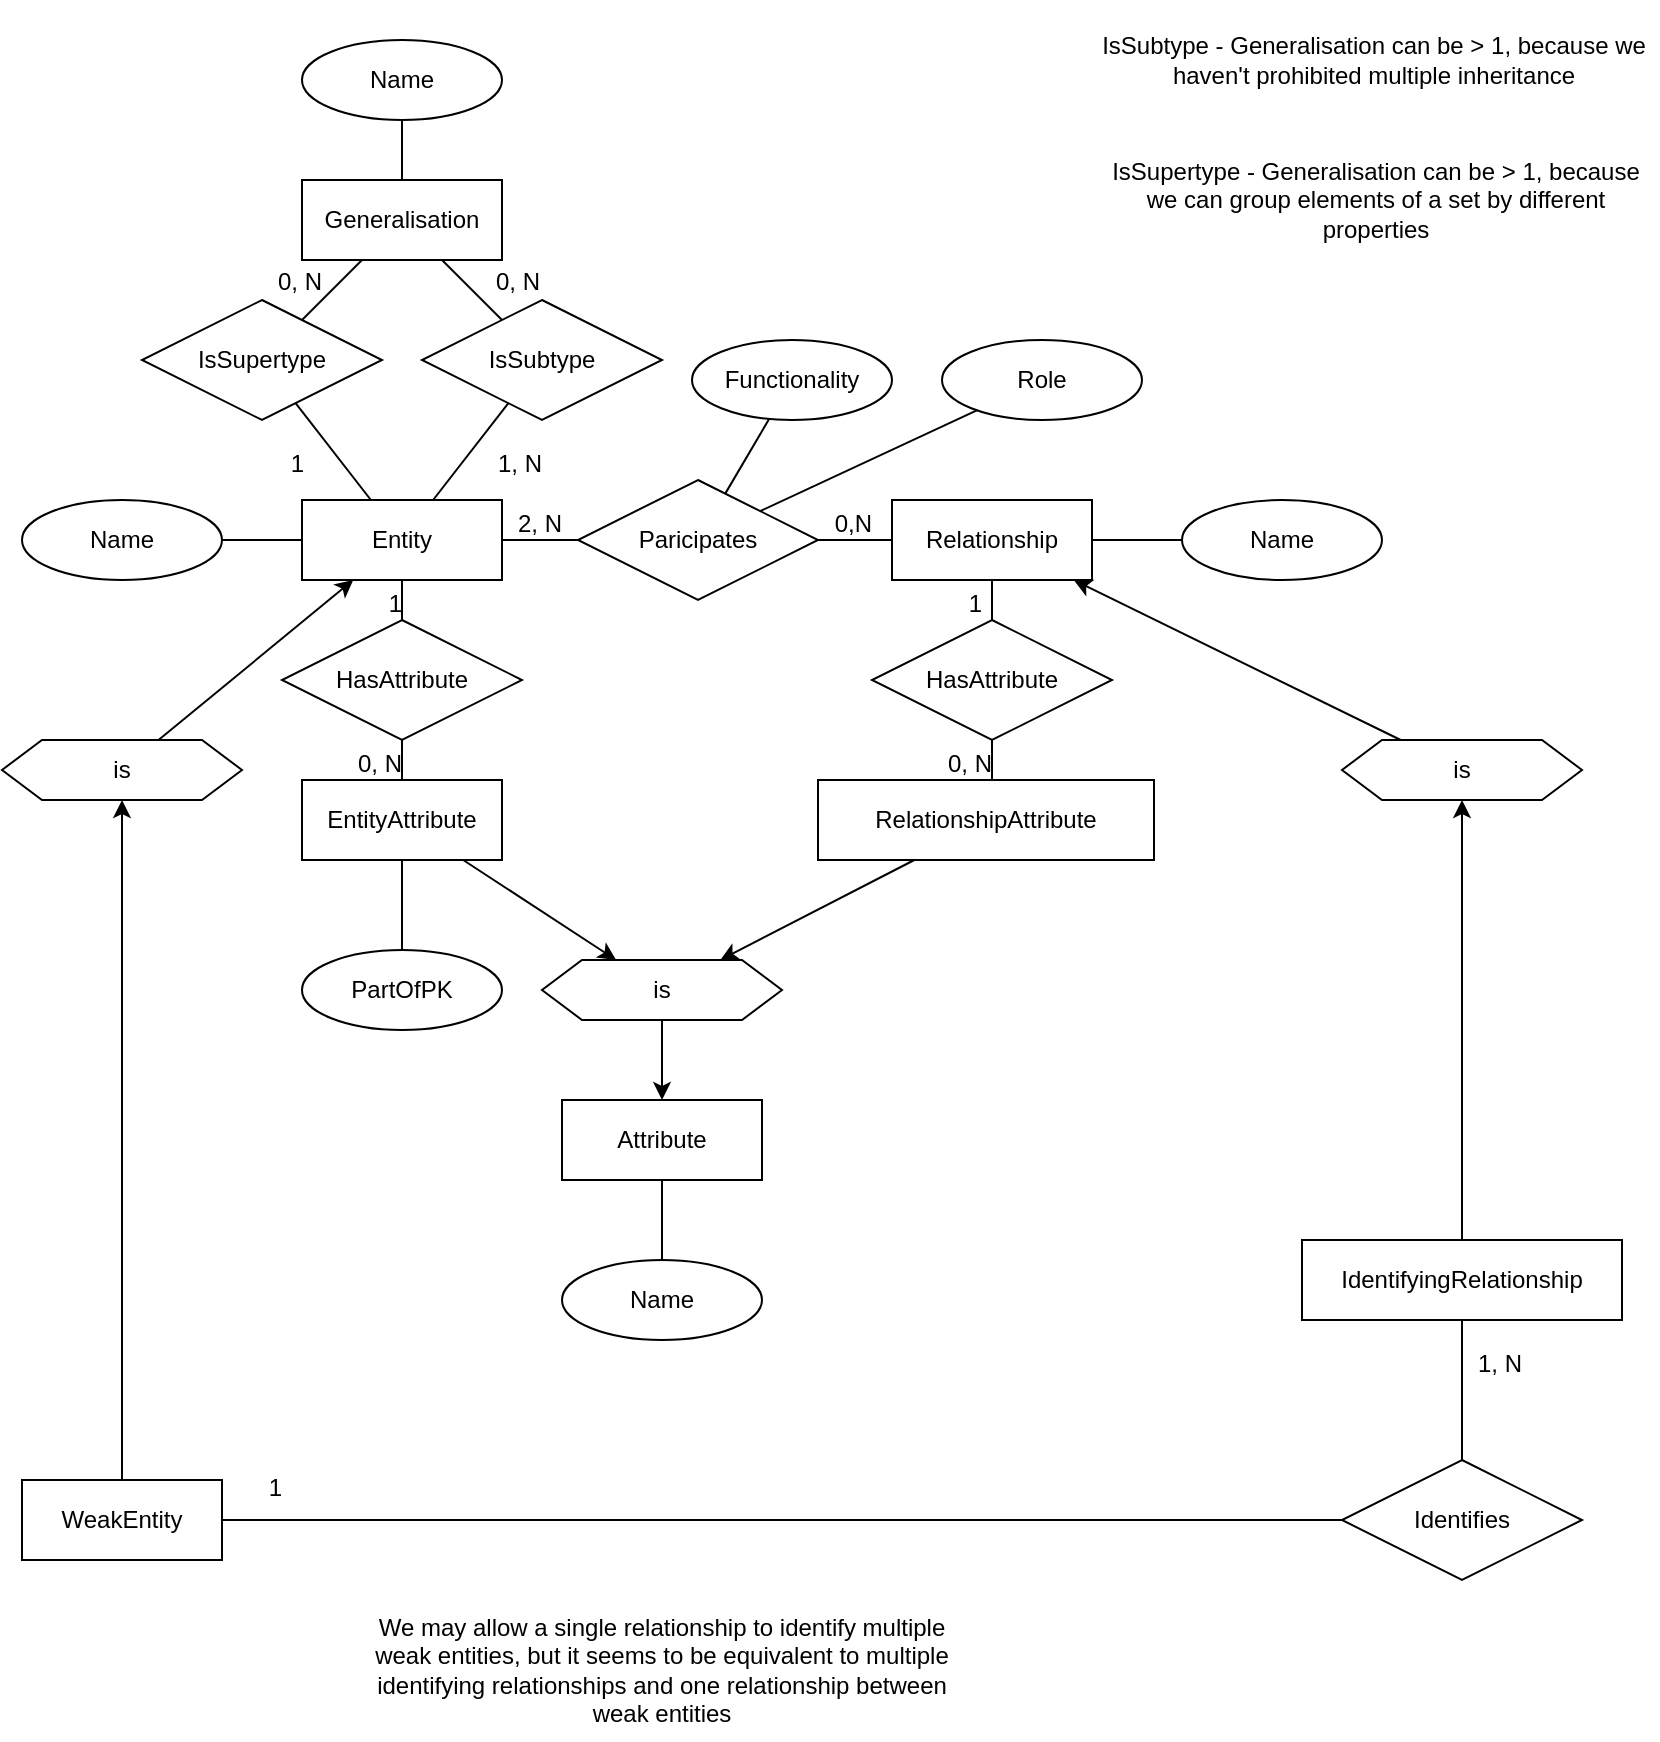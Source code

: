 <mxfile version="14.9.0" type="google"><diagram id="R2lEEEUBdFMjLlhIrx00" name="Page-1"><mxGraphModel dx="1422" dy="854" grid="1" gridSize="10" guides="1" tooltips="1" connect="1" arrows="1" fold="1" page="1" pageScale="1" pageWidth="850" pageHeight="1100" math="0" shadow="0" extFonts="Permanent Marker^https://fonts.googleapis.com/css?family=Permanent+Marker"><root><mxCell id="0"/><mxCell id="1" parent="0"/><mxCell id="xBqc--Fb50xrLihvyv_h-1" value="Entity" style="whiteSpace=wrap;html=1;align=center;" parent="1" vertex="1"><mxGeometry x="160" y="280" width="100" height="40" as="geometry"/></mxCell><mxCell id="xBqc--Fb50xrLihvyv_h-2" value="Relationship" style="whiteSpace=wrap;html=1;align=center;" parent="1" vertex="1"><mxGeometry x="455" y="280" width="100" height="40" as="geometry"/></mxCell><mxCell id="xBqc--Fb50xrLihvyv_h-5" value="Attribute" style="whiteSpace=wrap;html=1;align=center;" parent="1" vertex="1"><mxGeometry x="290" y="580" width="100" height="40" as="geometry"/></mxCell><mxCell id="xBqc--Fb50xrLihvyv_h-6" value="is" style="shape=hexagon;perimeter=hexagonPerimeter2;whiteSpace=wrap;html=1;fixedSize=1;" parent="1" vertex="1"><mxGeometry x="280" y="510" width="120" height="30" as="geometry"/></mxCell><mxCell id="xBqc--Fb50xrLihvyv_h-9" value="Name" style="ellipse;whiteSpace=wrap;html=1;align=center;" parent="1" vertex="1"><mxGeometry x="290" y="660" width="100" height="40" as="geometry"/></mxCell><mxCell id="xBqc--Fb50xrLihvyv_h-12" value="" style="endArrow=none;html=1;rounded=0;" parent="1" source="xBqc--Fb50xrLihvyv_h-5" target="xBqc--Fb50xrLihvyv_h-9" edge="1"><mxGeometry relative="1" as="geometry"><mxPoint x="120" y="720" as="sourcePoint"/><mxPoint x="280" y="720" as="targetPoint"/></mxGeometry></mxCell><mxCell id="xBqc--Fb50xrLihvyv_h-13" value="" style="endArrow=classic;html=1;" parent="1" target="xBqc--Fb50xrLihvyv_h-6" edge="1"><mxGeometry width="50" height="50" relative="1" as="geometry"><mxPoint x="240.588" y="460" as="sourcePoint"/><mxPoint x="340" y="530" as="targetPoint"/></mxGeometry></mxCell><mxCell id="xBqc--Fb50xrLihvyv_h-14" value="" style="endArrow=classic;html=1;" parent="1" target="xBqc--Fb50xrLihvyv_h-6" edge="1"><mxGeometry width="50" height="50" relative="1" as="geometry"><mxPoint x="466.176" y="460" as="sourcePoint"/><mxPoint x="610" y="580" as="targetPoint"/></mxGeometry></mxCell><mxCell id="xBqc--Fb50xrLihvyv_h-15" value="" style="endArrow=classic;html=1;" parent="1" source="xBqc--Fb50xrLihvyv_h-6" target="xBqc--Fb50xrLihvyv_h-5" edge="1"><mxGeometry width="50" height="50" relative="1" as="geometry"><mxPoint x="480" y="600" as="sourcePoint"/><mxPoint x="590" y="590" as="targetPoint"/></mxGeometry></mxCell><mxCell id="xBqc--Fb50xrLihvyv_h-16" value="Generalisation" style="whiteSpace=wrap;html=1;align=center;" parent="1" vertex="1"><mxGeometry x="160" y="120" width="100" height="40" as="geometry"/></mxCell><mxCell id="xBqc--Fb50xrLihvyv_h-17" value="IsSupertype" style="shape=rhombus;perimeter=rhombusPerimeter;whiteSpace=wrap;html=1;align=center;" parent="1" vertex="1"><mxGeometry x="80" y="180" width="120" height="60" as="geometry"/></mxCell><mxCell id="xBqc--Fb50xrLihvyv_h-18" value="IsSubtype" style="shape=rhombus;perimeter=rhombusPerimeter;whiteSpace=wrap;html=1;align=center;" parent="1" vertex="1"><mxGeometry x="220" y="180" width="120" height="60" as="geometry"/></mxCell><mxCell id="eBud6rbTgXAcrhmiEkKK-1" value="Paricipates" style="shape=rhombus;perimeter=rhombusPerimeter;whiteSpace=wrap;html=1;align=center;" parent="1" vertex="1"><mxGeometry x="298" y="270" width="120" height="60" as="geometry"/></mxCell><mxCell id="eBud6rbTgXAcrhmiEkKK-2" value="Functionality" style="ellipse;whiteSpace=wrap;html=1;align=center;" parent="1" vertex="1"><mxGeometry x="355" y="200" width="100" height="40" as="geometry"/></mxCell><mxCell id="eBud6rbTgXAcrhmiEkKK-3" value="Role" style="ellipse;whiteSpace=wrap;html=1;align=center;" parent="1" vertex="1"><mxGeometry x="480" y="200" width="100" height="40" as="geometry"/></mxCell><mxCell id="eBud6rbTgXAcrhmiEkKK-6" value="HasAttribute" style="shape=rhombus;perimeter=rhombusPerimeter;whiteSpace=wrap;html=1;align=center;double=0;" parent="1" vertex="1"><mxGeometry x="150" y="340" width="120" height="60" as="geometry"/></mxCell><mxCell id="eBud6rbTgXAcrhmiEkKK-7" value="HasAttribute" style="shape=rhombus;perimeter=rhombusPerimeter;whiteSpace=wrap;html=1;align=center;" parent="1" vertex="1"><mxGeometry x="445" y="340" width="120" height="60" as="geometry"/></mxCell><mxCell id="eBud6rbTgXAcrhmiEkKK-8" value="Name" style="ellipse;whiteSpace=wrap;html=1;align=center;" parent="1" vertex="1"><mxGeometry x="600" y="280" width="100" height="40" as="geometry"/></mxCell><mxCell id="eBud6rbTgXAcrhmiEkKK-9" value="" style="endArrow=none;html=1;rounded=0;" parent="1" source="xBqc--Fb50xrLihvyv_h-2" target="eBud6rbTgXAcrhmiEkKK-8" edge="1"><mxGeometry relative="1" as="geometry"><mxPoint x="340" y="430" as="sourcePoint"/><mxPoint x="500" y="430" as="targetPoint"/></mxGeometry></mxCell><mxCell id="eBud6rbTgXAcrhmiEkKK-10" value="" style="endArrow=none;html=1;rounded=0;" parent="1" source="eBud6rbTgXAcrhmiEkKK-1" target="eBud6rbTgXAcrhmiEkKK-3" edge="1"><mxGeometry relative="1" as="geometry"><mxPoint x="340" y="430" as="sourcePoint"/><mxPoint x="500" y="430" as="targetPoint"/></mxGeometry></mxCell><mxCell id="eBud6rbTgXAcrhmiEkKK-11" value="" style="endArrow=none;html=1;rounded=0;" parent="1" source="eBud6rbTgXAcrhmiEkKK-1" target="eBud6rbTgXAcrhmiEkKK-2" edge="1"><mxGeometry relative="1" as="geometry"><mxPoint x="340" y="430" as="sourcePoint"/><mxPoint x="500" y="430" as="targetPoint"/></mxGeometry></mxCell><mxCell id="eBud6rbTgXAcrhmiEkKK-12" value="Name" style="ellipse;whiteSpace=wrap;html=1;align=center;" parent="1" vertex="1"><mxGeometry x="160" y="50" width="100" height="40" as="geometry"/></mxCell><mxCell id="eBud6rbTgXAcrhmiEkKK-13" value="" style="endArrow=none;html=1;rounded=0;" parent="1" source="xBqc--Fb50xrLihvyv_h-16" target="eBud6rbTgXAcrhmiEkKK-12" edge="1"><mxGeometry relative="1" as="geometry"><mxPoint x="340" y="300" as="sourcePoint"/><mxPoint x="500" y="300" as="targetPoint"/></mxGeometry></mxCell><mxCell id="eBud6rbTgXAcrhmiEkKK-14" value="" style="endArrow=none;html=1;rounded=0;" parent="1" source="eBud6rbTgXAcrhmiEkKK-1" target="xBqc--Fb50xrLihvyv_h-2" edge="1"><mxGeometry relative="1" as="geometry"><mxPoint x="290" y="380" as="sourcePoint"/><mxPoint x="390" y="380" as="targetPoint"/></mxGeometry></mxCell><mxCell id="eBud6rbTgXAcrhmiEkKK-15" value="0,N" style="resizable=0;html=1;align=right;verticalAlign=bottom;" parent="eBud6rbTgXAcrhmiEkKK-14" connectable="0" vertex="1"><mxGeometry x="1" relative="1" as="geometry"><mxPoint x="-10" as="offset"/></mxGeometry></mxCell><mxCell id="eBud6rbTgXAcrhmiEkKK-16" value="" style="endArrow=none;html=1;rounded=0;" parent="1" source="eBud6rbTgXAcrhmiEkKK-1" target="xBqc--Fb50xrLihvyv_h-1" edge="1"><mxGeometry relative="1" as="geometry"><mxPoint x="340" y="380" as="sourcePoint"/><mxPoint x="430" y="340" as="targetPoint"/></mxGeometry></mxCell><mxCell id="eBud6rbTgXAcrhmiEkKK-17" value="2, N" style="resizable=0;html=1;align=right;verticalAlign=bottom;" parent="eBud6rbTgXAcrhmiEkKK-16" connectable="0" vertex="1"><mxGeometry x="1" relative="1" as="geometry"><mxPoint x="30" as="offset"/></mxGeometry></mxCell><mxCell id="eBud6rbTgXAcrhmiEkKK-18" value="" style="endArrow=none;html=1;rounded=0;endFill=0;startArrow=none;startFill=0;" parent="1" target="eBud6rbTgXAcrhmiEkKK-6" edge="1"><mxGeometry relative="1" as="geometry"><mxPoint x="210" y="420" as="sourcePoint"/><mxPoint x="520" y="370" as="targetPoint"/></mxGeometry></mxCell><mxCell id="eBud6rbTgXAcrhmiEkKK-19" value="0, N" style="resizable=0;html=1;align=right;verticalAlign=bottom;" parent="eBud6rbTgXAcrhmiEkKK-18" connectable="0" vertex="1"><mxGeometry x="1" relative="1" as="geometry"><mxPoint y="20" as="offset"/></mxGeometry></mxCell><mxCell id="eBud6rbTgXAcrhmiEkKK-20" value="" style="endArrow=none;html=1;rounded=0;" parent="1" source="eBud6rbTgXAcrhmiEkKK-6" target="xBqc--Fb50xrLihvyv_h-1" edge="1"><mxGeometry relative="1" as="geometry"><mxPoint x="260" y="390" as="sourcePoint"/><mxPoint x="420" y="390" as="targetPoint"/></mxGeometry></mxCell><mxCell id="eBud6rbTgXAcrhmiEkKK-21" value="1" style="resizable=0;html=1;align=right;verticalAlign=bottom;" parent="eBud6rbTgXAcrhmiEkKK-20" connectable="0" vertex="1"><mxGeometry x="1" relative="1" as="geometry"><mxPoint y="20" as="offset"/></mxGeometry></mxCell><mxCell id="eBud6rbTgXAcrhmiEkKK-22" value="Name" style="ellipse;whiteSpace=wrap;html=1;align=center;" parent="1" vertex="1"><mxGeometry x="20" y="280" width="100" height="40" as="geometry"/></mxCell><mxCell id="eBud6rbTgXAcrhmiEkKK-23" value="" style="endArrow=none;html=1;rounded=0;" parent="1" source="eBud6rbTgXAcrhmiEkKK-22" target="xBqc--Fb50xrLihvyv_h-1" edge="1"><mxGeometry relative="1" as="geometry"><mxPoint x="350" y="470" as="sourcePoint"/><mxPoint x="510" y="470" as="targetPoint"/></mxGeometry></mxCell><mxCell id="eBud6rbTgXAcrhmiEkKK-24" value="" style="endArrow=none;html=1;rounded=0;" parent="1" source="eBud6rbTgXAcrhmiEkKK-7" target="xBqc--Fb50xrLihvyv_h-2" edge="1"><mxGeometry relative="1" as="geometry"><mxPoint x="350" y="390" as="sourcePoint"/><mxPoint x="740" y="450" as="targetPoint"/></mxGeometry></mxCell><mxCell id="eBud6rbTgXAcrhmiEkKK-25" value="1" style="resizable=0;html=1;align=right;verticalAlign=bottom;" parent="eBud6rbTgXAcrhmiEkKK-24" connectable="0" vertex="1"><mxGeometry x="1" relative="1" as="geometry"><mxPoint x="-5" y="20" as="offset"/></mxGeometry></mxCell><mxCell id="eBud6rbTgXAcrhmiEkKK-26" value="" style="endArrow=none;html=1;rounded=0;" parent="1" source="eBud6rbTgXAcrhmiEkKK-7" edge="1"><mxGeometry relative="1" as="geometry"><mxPoint x="350" y="390" as="sourcePoint"/><mxPoint x="505" y="420" as="targetPoint"/></mxGeometry></mxCell><mxCell id="eBud6rbTgXAcrhmiEkKK-27" value="0, N" style="resizable=0;html=1;align=right;verticalAlign=bottom;" parent="eBud6rbTgXAcrhmiEkKK-26" connectable="0" vertex="1"><mxGeometry x="1" relative="1" as="geometry"/></mxCell><mxCell id="eBud6rbTgXAcrhmiEkKK-28" value="" style="endArrow=none;html=1;rounded=0;" parent="1" source="xBqc--Fb50xrLihvyv_h-17" target="xBqc--Fb50xrLihvyv_h-16" edge="1"><mxGeometry relative="1" as="geometry"><mxPoint x="350" y="320" as="sourcePoint"/><mxPoint x="510" y="320" as="targetPoint"/></mxGeometry></mxCell><mxCell id="eBud6rbTgXAcrhmiEkKK-29" value="0, N" style="resizable=0;html=1;align=right;verticalAlign=bottom;" parent="eBud6rbTgXAcrhmiEkKK-28" connectable="0" vertex="1"><mxGeometry x="1" relative="1" as="geometry"><mxPoint x="-20" y="20" as="offset"/></mxGeometry></mxCell><mxCell id="eBud6rbTgXAcrhmiEkKK-30" value="" style="endArrow=none;html=1;rounded=0;" parent="1" source="xBqc--Fb50xrLihvyv_h-17" target="xBqc--Fb50xrLihvyv_h-1" edge="1"><mxGeometry relative="1" as="geometry"><mxPoint x="110" y="225" as="sourcePoint"/><mxPoint x="510" y="320" as="targetPoint"/></mxGeometry></mxCell><mxCell id="eBud6rbTgXAcrhmiEkKK-31" value="1" style="resizable=0;html=1;align=right;verticalAlign=bottom;" parent="eBud6rbTgXAcrhmiEkKK-30" connectable="0" vertex="1"><mxGeometry x="1" relative="1" as="geometry"><mxPoint x="-33" y="-10" as="offset"/></mxGeometry></mxCell><mxCell id="eBud6rbTgXAcrhmiEkKK-32" value="" style="endArrow=none;html=1;rounded=0;" parent="1" source="xBqc--Fb50xrLihvyv_h-18" target="xBqc--Fb50xrLihvyv_h-16" edge="1"><mxGeometry relative="1" as="geometry"><mxPoint x="270" y="220" as="sourcePoint"/><mxPoint x="510" y="320" as="targetPoint"/></mxGeometry></mxCell><mxCell id="eBud6rbTgXAcrhmiEkKK-33" value="0, N" style="resizable=0;html=1;align=right;verticalAlign=bottom;" parent="eBud6rbTgXAcrhmiEkKK-32" connectable="0" vertex="1"><mxGeometry x="1" relative="1" as="geometry"><mxPoint x="50" y="20" as="offset"/></mxGeometry></mxCell><mxCell id="eBud6rbTgXAcrhmiEkKK-34" value="" style="endArrow=none;html=1;rounded=0;" parent="1" source="xBqc--Fb50xrLihvyv_h-18" target="xBqc--Fb50xrLihvyv_h-1" edge="1"><mxGeometry relative="1" as="geometry"><mxPoint x="350" y="320" as="sourcePoint"/><mxPoint x="226" y="270" as="targetPoint"/></mxGeometry></mxCell><mxCell id="eBud6rbTgXAcrhmiEkKK-35" value="1, N" style="resizable=0;html=1;align=right;verticalAlign=bottom;" parent="eBud6rbTgXAcrhmiEkKK-34" connectable="0" vertex="1"><mxGeometry x="1" relative="1" as="geometry"><mxPoint x="55" y="-10" as="offset"/></mxGeometry></mxCell><mxCell id="eBud6rbTgXAcrhmiEkKK-36" value="IsSubtype - Generalisation can be &amp;gt; 1, because we haven't prohibited multiple inheritance" style="text;html=1;strokeColor=none;fillColor=none;align=center;verticalAlign=middle;whiteSpace=wrap;rounded=0;" parent="1" vertex="1"><mxGeometry x="555" y="30" width="282" height="60" as="geometry"/></mxCell><mxCell id="eBud6rbTgXAcrhmiEkKK-38" value="IsSupertype - Generalisation can be &amp;gt; 1, because we can group elements of a set by different properties" style="text;html=1;strokeColor=none;fillColor=none;align=center;verticalAlign=middle;whiteSpace=wrap;rounded=0;" parent="1" vertex="1"><mxGeometry x="556" y="100" width="282" height="60" as="geometry"/></mxCell><mxCell id="UDD-vmMb0B5BcPR0Vebx-1" value="PartOfPK" style="ellipse;whiteSpace=wrap;html=1;align=center;" vertex="1" parent="1"><mxGeometry x="160" y="505" width="100" height="40" as="geometry"/></mxCell><mxCell id="UDD-vmMb0B5BcPR0Vebx-2" value="" style="endArrow=none;html=1;rounded=0;" edge="1" parent="1" target="UDD-vmMb0B5BcPR0Vebx-1"><mxGeometry relative="1" as="geometry"><mxPoint x="210" y="460" as="sourcePoint"/><mxPoint x="500" y="440" as="targetPoint"/></mxGeometry></mxCell><mxCell id="UDD-vmMb0B5BcPR0Vebx-4" value="EntityAttribute" style="shape=ext;margin=3;double=0;whiteSpace=wrap;html=1;align=center;" vertex="1" parent="1"><mxGeometry x="160" y="420" width="100" height="40" as="geometry"/></mxCell><mxCell id="UDD-vmMb0B5BcPR0Vebx-6" value="RelationshipAttribute" style="shape=ext;margin=3;double=0;whiteSpace=wrap;html=1;align=center;" vertex="1" parent="1"><mxGeometry x="418" y="420" width="168" height="40" as="geometry"/></mxCell><mxCell id="UDD-vmMb0B5BcPR0Vebx-7" value="is" style="shape=hexagon;perimeter=hexagonPerimeter2;whiteSpace=wrap;html=1;fixedSize=1;" vertex="1" parent="1"><mxGeometry x="10" y="400" width="120" height="30" as="geometry"/></mxCell><mxCell id="UDD-vmMb0B5BcPR0Vebx-9" value="WeakEntity" style="shape=ext;margin=3;double=0;whiteSpace=wrap;html=1;align=center;" vertex="1" parent="1"><mxGeometry x="20" y="770" width="100" height="40" as="geometry"/></mxCell><mxCell id="UDD-vmMb0B5BcPR0Vebx-14" value="" style="endArrow=classic;html=1;" edge="1" parent="1" source="UDD-vmMb0B5BcPR0Vebx-7" target="xBqc--Fb50xrLihvyv_h-1"><mxGeometry width="50" height="50" relative="1" as="geometry"><mxPoint x="73.528" y="490" as="sourcePoint"/><mxPoint x="149.999" y="540" as="targetPoint"/></mxGeometry></mxCell><mxCell id="UDD-vmMb0B5BcPR0Vebx-15" value="" style="endArrow=classic;html=1;" edge="1" parent="1" source="UDD-vmMb0B5BcPR0Vebx-9" target="UDD-vmMb0B5BcPR0Vebx-7"><mxGeometry width="50" height="50" relative="1" as="geometry"><mxPoint x="260.588" y="480" as="sourcePoint"/><mxPoint x="337.059" y="530" as="targetPoint"/></mxGeometry></mxCell><mxCell id="UDD-vmMb0B5BcPR0Vebx-16" value="Identifies" style="shape=rhombus;perimeter=rhombusPerimeter;whiteSpace=wrap;html=1;align=center;" vertex="1" parent="1"><mxGeometry x="680" y="760" width="120" height="60" as="geometry"/></mxCell><mxCell id="UDD-vmMb0B5BcPR0Vebx-17" value="" style="endArrow=none;html=1;rounded=0;" edge="1" parent="1" source="UDD-vmMb0B5BcPR0Vebx-16" target="UDD-vmMb0B5BcPR0Vebx-9"><mxGeometry relative="1" as="geometry"><mxPoint x="450" y="550" as="sourcePoint"/><mxPoint x="690" y="540" as="targetPoint"/></mxGeometry></mxCell><mxCell id="UDD-vmMb0B5BcPR0Vebx-18" value="1" style="resizable=0;html=1;align=right;verticalAlign=bottom;" connectable="0" vertex="1" parent="UDD-vmMb0B5BcPR0Vebx-17"><mxGeometry x="1" relative="1" as="geometry"><mxPoint x="30" y="-8" as="offset"/></mxGeometry></mxCell><mxCell id="UDD-vmMb0B5BcPR0Vebx-19" value="IdentifyingRelationship" style="shape=ext;margin=3;double=0;whiteSpace=wrap;html=1;align=center;" vertex="1" parent="1"><mxGeometry x="660" y="650" width="160" height="40" as="geometry"/></mxCell><mxCell id="UDD-vmMb0B5BcPR0Vebx-20" value="is" style="shape=hexagon;perimeter=hexagonPerimeter2;whiteSpace=wrap;html=1;fixedSize=1;" vertex="1" parent="1"><mxGeometry x="680" y="400" width="120" height="30" as="geometry"/></mxCell><mxCell id="UDD-vmMb0B5BcPR0Vebx-21" value="" style="endArrow=classic;html=1;" edge="1" parent="1" source="UDD-vmMb0B5BcPR0Vebx-20" target="xBqc--Fb50xrLihvyv_h-2"><mxGeometry width="50" height="50" relative="1" as="geometry"><mxPoint x="647.301" y="600" as="sourcePoint"/><mxPoint x="744.692" y="520" as="targetPoint"/></mxGeometry></mxCell><mxCell id="UDD-vmMb0B5BcPR0Vebx-22" value="" style="endArrow=classic;html=1;" edge="1" parent="1" source="UDD-vmMb0B5BcPR0Vebx-19" target="UDD-vmMb0B5BcPR0Vebx-20"><mxGeometry width="50" height="50" relative="1" as="geometry"><mxPoint x="108.261" y="420" as="sourcePoint"/><mxPoint x="205.652" y="340" as="targetPoint"/></mxGeometry></mxCell><mxCell id="UDD-vmMb0B5BcPR0Vebx-23" value="" style="endArrow=none;html=1;rounded=0;" edge="1" parent="1" source="UDD-vmMb0B5BcPR0Vebx-16" target="UDD-vmMb0B5BcPR0Vebx-19"><mxGeometry relative="1" as="geometry"><mxPoint x="340" y="560" as="sourcePoint"/><mxPoint x="500" y="560" as="targetPoint"/></mxGeometry></mxCell><mxCell id="UDD-vmMb0B5BcPR0Vebx-24" value="1, N" style="resizable=0;html=1;align=right;verticalAlign=bottom;" connectable="0" vertex="1" parent="UDD-vmMb0B5BcPR0Vebx-23"><mxGeometry x="1" relative="1" as="geometry"><mxPoint x="30" y="30" as="offset"/></mxGeometry></mxCell><mxCell id="UDD-vmMb0B5BcPR0Vebx-25" value="We may allow a single relationship to identify multiple weak entities, but it seems to be equivalent to multiple identifying relationships and one relationship between weak entities" style="text;html=1;strokeColor=none;fillColor=none;align=center;verticalAlign=middle;whiteSpace=wrap;rounded=0;" vertex="1" parent="1"><mxGeometry x="190" y="830" width="300" height="70" as="geometry"/></mxCell></root></mxGraphModel></diagram></mxfile>